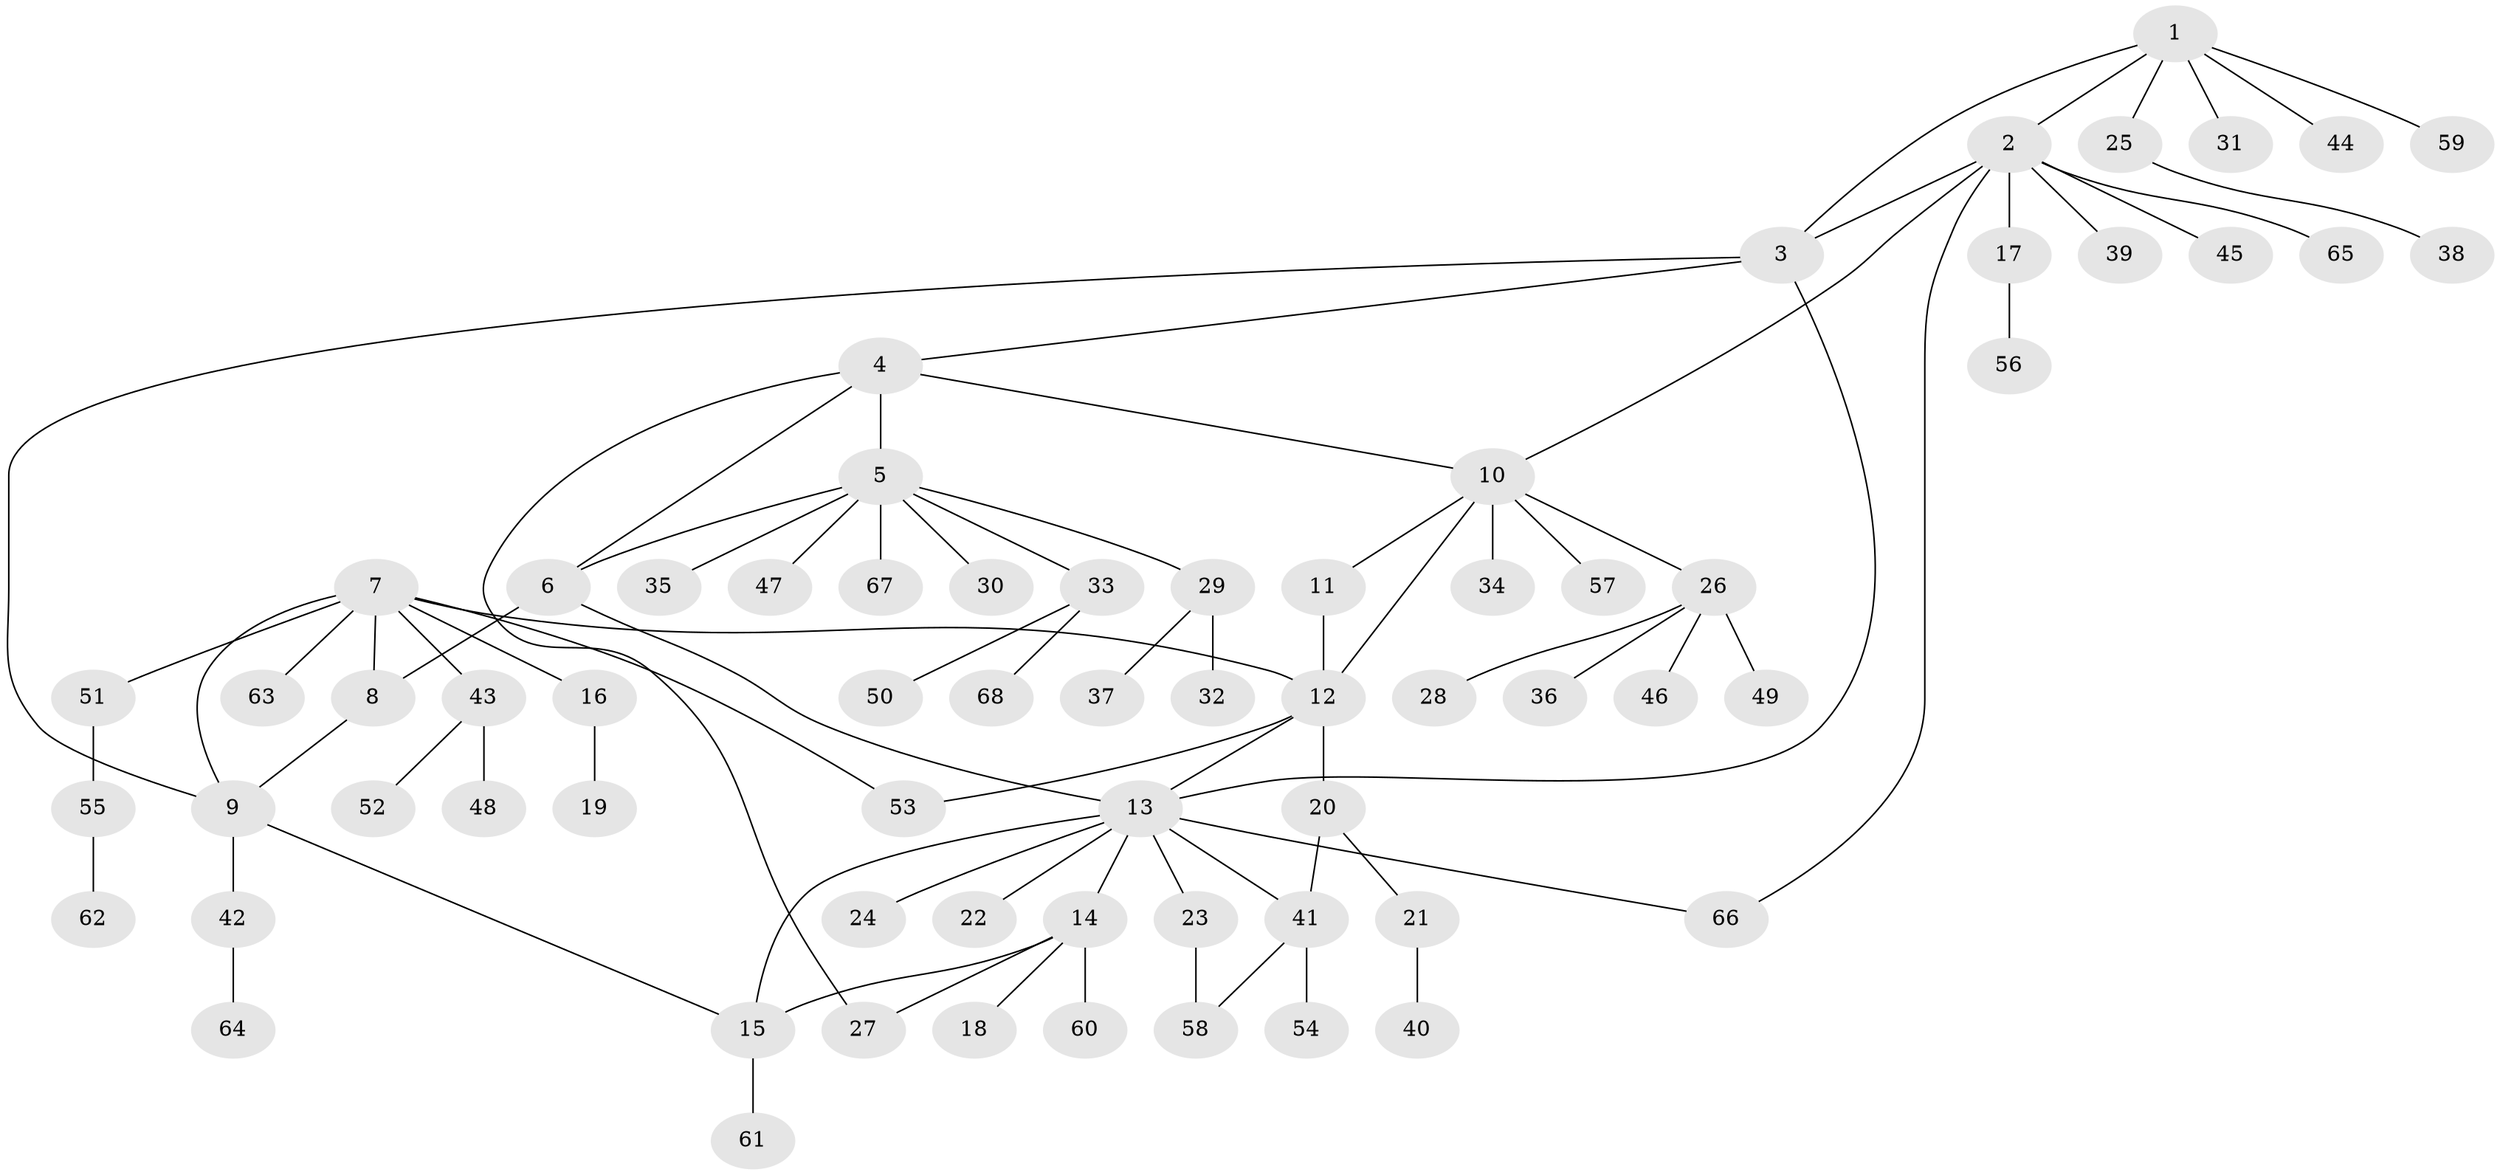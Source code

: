 // coarse degree distribution, {6: 0.037037037037037035, 5: 0.07407407407407407, 3: 0.07407407407407407, 10: 0.037037037037037035, 4: 0.07407407407407407, 7: 0.037037037037037035, 2: 0.14814814814814814, 8: 0.037037037037037035, 1: 0.48148148148148145}
// Generated by graph-tools (version 1.1) at 2025/19/03/04/25 18:19:45]
// undirected, 68 vertices, 83 edges
graph export_dot {
graph [start="1"]
  node [color=gray90,style=filled];
  1;
  2;
  3;
  4;
  5;
  6;
  7;
  8;
  9;
  10;
  11;
  12;
  13;
  14;
  15;
  16;
  17;
  18;
  19;
  20;
  21;
  22;
  23;
  24;
  25;
  26;
  27;
  28;
  29;
  30;
  31;
  32;
  33;
  34;
  35;
  36;
  37;
  38;
  39;
  40;
  41;
  42;
  43;
  44;
  45;
  46;
  47;
  48;
  49;
  50;
  51;
  52;
  53;
  54;
  55;
  56;
  57;
  58;
  59;
  60;
  61;
  62;
  63;
  64;
  65;
  66;
  67;
  68;
  1 -- 2;
  1 -- 3;
  1 -- 25;
  1 -- 31;
  1 -- 44;
  1 -- 59;
  2 -- 3;
  2 -- 10;
  2 -- 17;
  2 -- 39;
  2 -- 45;
  2 -- 65;
  2 -- 66;
  3 -- 4;
  3 -- 9;
  3 -- 13;
  4 -- 5;
  4 -- 6;
  4 -- 10;
  4 -- 27;
  5 -- 6;
  5 -- 29;
  5 -- 30;
  5 -- 33;
  5 -- 35;
  5 -- 47;
  5 -- 67;
  6 -- 8;
  6 -- 13;
  7 -- 8;
  7 -- 9;
  7 -- 12;
  7 -- 16;
  7 -- 43;
  7 -- 51;
  7 -- 53;
  7 -- 63;
  8 -- 9;
  9 -- 15;
  9 -- 42;
  10 -- 11;
  10 -- 12;
  10 -- 26;
  10 -- 34;
  10 -- 57;
  11 -- 12;
  12 -- 13;
  12 -- 20;
  12 -- 53;
  13 -- 14;
  13 -- 15;
  13 -- 22;
  13 -- 23;
  13 -- 24;
  13 -- 41;
  13 -- 66;
  14 -- 15;
  14 -- 18;
  14 -- 27;
  14 -- 60;
  15 -- 61;
  16 -- 19;
  17 -- 56;
  20 -- 21;
  20 -- 41;
  21 -- 40;
  23 -- 58;
  25 -- 38;
  26 -- 28;
  26 -- 36;
  26 -- 46;
  26 -- 49;
  29 -- 32;
  29 -- 37;
  33 -- 50;
  33 -- 68;
  41 -- 54;
  41 -- 58;
  42 -- 64;
  43 -- 48;
  43 -- 52;
  51 -- 55;
  55 -- 62;
}

